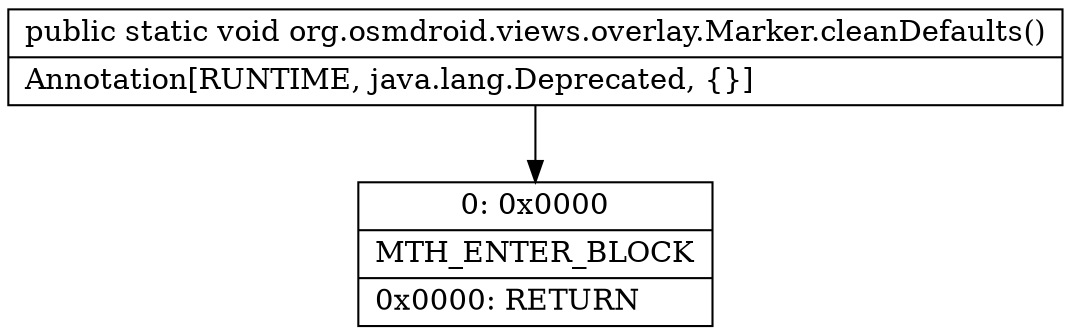 digraph "CFG fororg.osmdroid.views.overlay.Marker.cleanDefaults()V" {
Node_0 [shape=record,label="{0\:\ 0x0000|MTH_ENTER_BLOCK\l|0x0000: RETURN   \l}"];
MethodNode[shape=record,label="{public static void org.osmdroid.views.overlay.Marker.cleanDefaults()  | Annotation[RUNTIME, java.lang.Deprecated, \{\}]\l}"];
MethodNode -> Node_0;
}

